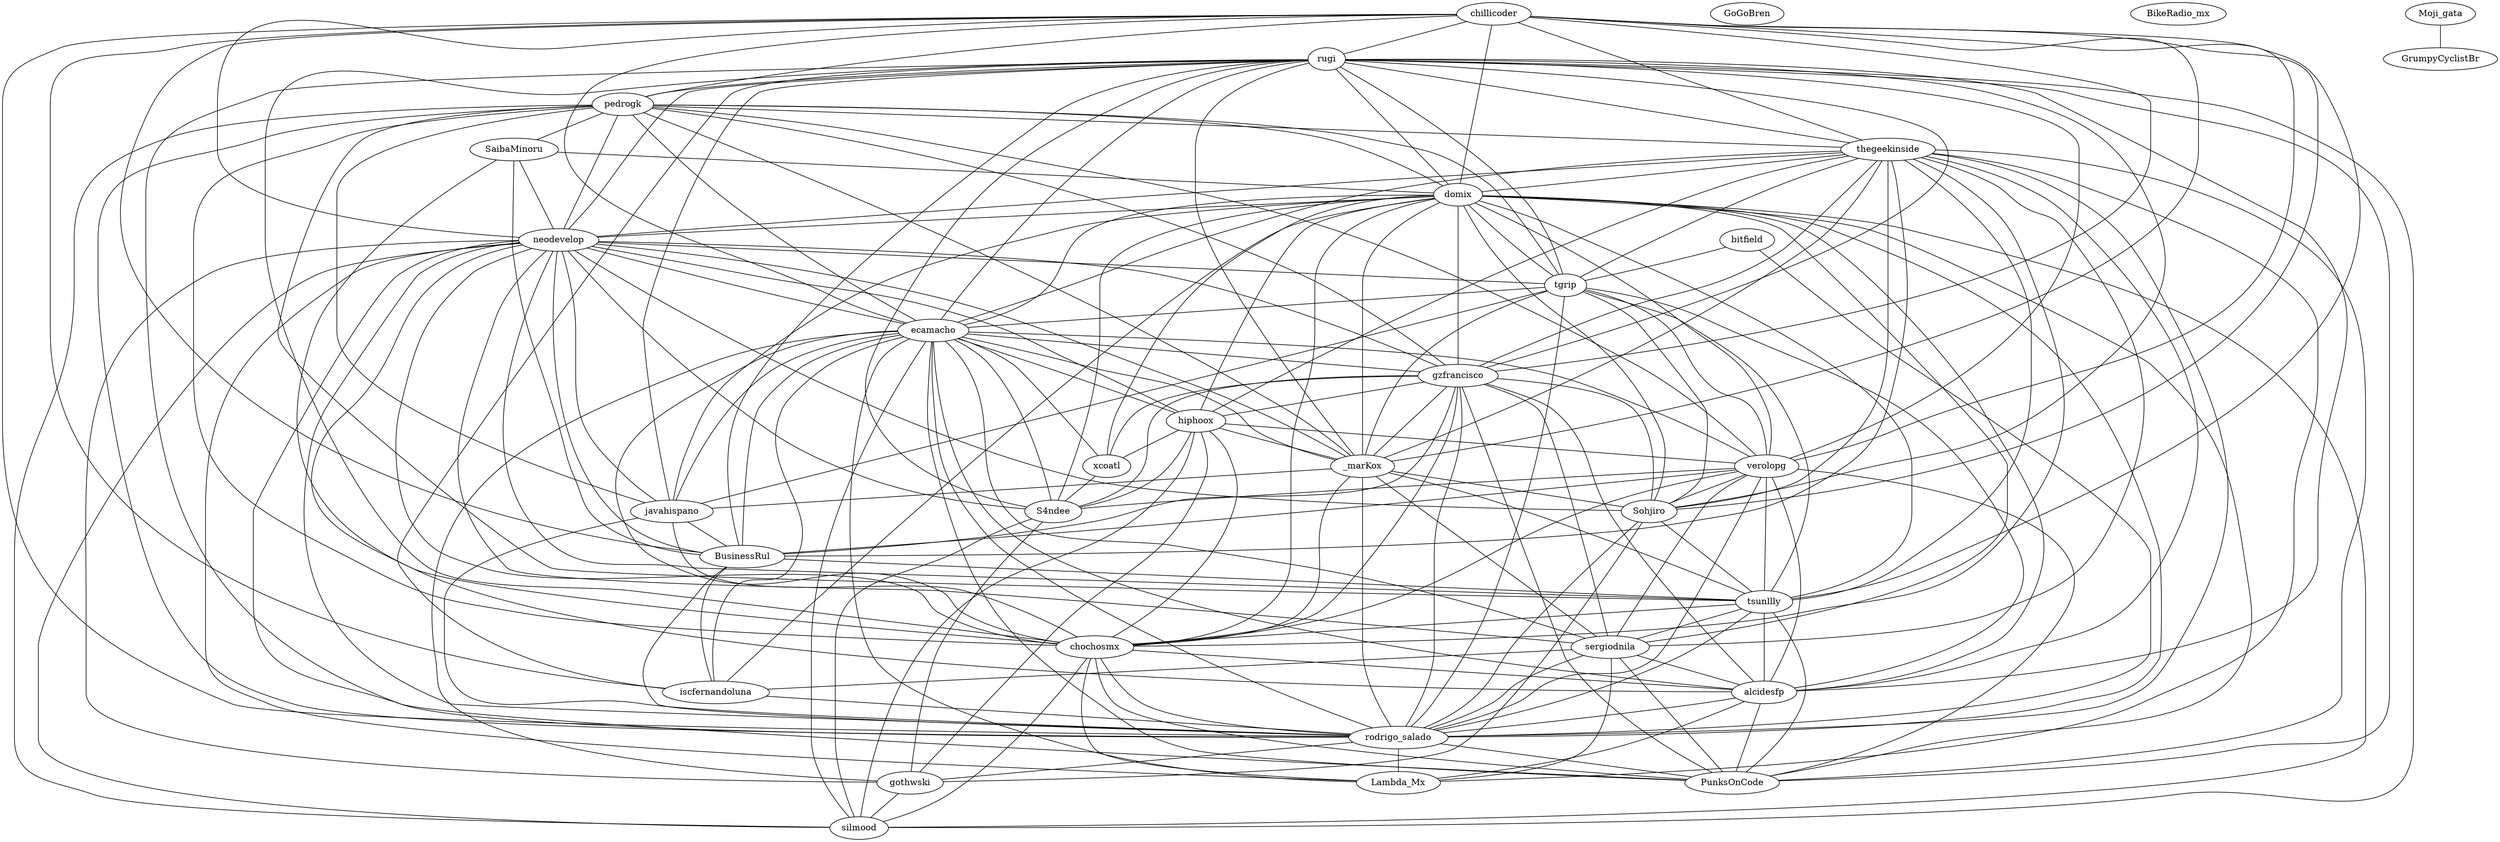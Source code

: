 graph G {
  chillicoder
  rugi
  pedrogk
  SaibaMinoru
  thegeekinside
  bitfield
  domix
  neodevelop
  tgrip
  ecamacho
  gzfrancisco
  hiphoox
  _marKox
  verolopg
  xcoatl
  Sohjiro
  javahispano
  BusinessRul
  tsunllly
  S4ndee
  chochosmx
  sergiodnila
  iscfernandoluna
  alcidesfp
  rodrigo_salado
  GoGoBren
  BikeRadio_mx
  Moji_gata
  gothwski
  GrumpyCyclistBr
  PunksOnCode
  Lambda_Mx
  silmood
  chillicoder -- rugi
  chillicoder -- pedrogk
  chillicoder -- thegeekinside
  chillicoder -- domix
  chillicoder -- neodevelop
  chillicoder -- ecamacho
  chillicoder -- gzfrancisco
  chillicoder -- _marKox
  chillicoder -- verolopg
  chillicoder -- Sohjiro
  chillicoder -- BusinessRul
  chillicoder -- tsunllly
  chillicoder -- iscfernandoluna
  chillicoder -- rodrigo_salado
  rugi -- pedrogk
  rugi -- thegeekinside
  rugi -- domix
  rugi -- neodevelop
  rugi -- tgrip
  rugi -- ecamacho
  rugi -- gzfrancisco
  rugi -- _marKox
  rugi -- verolopg
  rugi -- Sohjiro
  rugi -- javahispano
  rugi -- BusinessRul
  rugi -- S4ndee
  rugi -- chochosmx
  rugi -- iscfernandoluna
  rugi -- alcidesfp
  rugi -- rodrigo_salado
  rugi -- PunksOnCode
  rugi -- silmood
  pedrogk -- SaibaMinoru
  pedrogk -- thegeekinside
  pedrogk -- domix
  pedrogk -- neodevelop
  pedrogk -- tgrip
  pedrogk -- ecamacho
  pedrogk -- gzfrancisco
  pedrogk -- _marKox
  pedrogk -- verolopg
  pedrogk -- javahispano
  pedrogk -- tsunllly
  pedrogk -- chochosmx
  pedrogk -- rodrigo_salado
  pedrogk -- silmood
  SaibaMinoru -- domix
  SaibaMinoru -- neodevelop
  SaibaMinoru -- BusinessRul
  SaibaMinoru -- chochosmx
  thegeekinside -- domix
  thegeekinside -- neodevelop
  thegeekinside -- tgrip
  thegeekinside -- ecamacho
  thegeekinside -- gzfrancisco
  thegeekinside -- hiphoox
  thegeekinside -- _marKox
  thegeekinside -- Sohjiro
  thegeekinside -- BusinessRul
  thegeekinside -- tsunllly
  thegeekinside -- chochosmx
  thegeekinside -- sergiodnila
  thegeekinside -- alcidesfp
  thegeekinside -- rodrigo_salado
  thegeekinside -- PunksOnCode
  thegeekinside -- Lambda_Mx
  bitfield -- tgrip
  bitfield -- rodrigo_salado
  domix -- neodevelop
  domix -- tgrip
  domix -- ecamacho
  domix -- gzfrancisco
  domix -- hiphoox
  domix -- _marKox
  domix -- verolopg
  domix -- xcoatl
  domix -- Sohjiro
  domix -- javahispano
  domix -- tsunllly
  domix -- S4ndee
  domix -- chochosmx
  domix -- sergiodnila
  domix -- iscfernandoluna
  domix -- alcidesfp
  domix -- rodrigo_salado
  domix -- PunksOnCode
  domix -- silmood
  neodevelop -- tgrip
  neodevelop -- ecamacho
  neodevelop -- gzfrancisco
  neodevelop -- hiphoox
  neodevelop -- _marKox
  neodevelop -- Sohjiro
  neodevelop -- javahispano
  neodevelop -- BusinessRul
  neodevelop -- tsunllly
  neodevelop -- S4ndee
  neodevelop -- chochosmx
  neodevelop -- sergiodnila
  neodevelop -- alcidesfp
  neodevelop -- rodrigo_salado
  neodevelop -- gothwski
  neodevelop -- PunksOnCode
  neodevelop -- Lambda_Mx
  neodevelop -- silmood
  tgrip -- ecamacho
  tgrip -- _marKox
  tgrip -- verolopg
  tgrip -- Sohjiro
  tgrip -- javahispano
  tgrip -- tsunllly
  tgrip -- alcidesfp
  tgrip -- rodrigo_salado
  ecamacho -- gzfrancisco
  ecamacho -- hiphoox
  ecamacho -- _marKox
  ecamacho -- verolopg
  ecamacho -- xcoatl
  ecamacho -- javahispano
  ecamacho -- BusinessRul
  ecamacho -- S4ndee
  ecamacho -- chochosmx
  ecamacho -- sergiodnila
  ecamacho -- iscfernandoluna
  ecamacho -- alcidesfp
  ecamacho -- rodrigo_salado
  ecamacho -- gothwski
  ecamacho -- PunksOnCode
  ecamacho -- Lambda_Mx
  ecamacho -- silmood
  gzfrancisco -- hiphoox
  gzfrancisco -- _marKox
  gzfrancisco -- xcoatl
  gzfrancisco -- Sohjiro
  gzfrancisco -- BusinessRul
  gzfrancisco -- S4ndee
  gzfrancisco -- chochosmx
  gzfrancisco -- sergiodnila
  gzfrancisco -- alcidesfp
  gzfrancisco -- rodrigo_salado
  gzfrancisco -- PunksOnCode
  hiphoox -- _marKox
  hiphoox -- verolopg
  hiphoox -- xcoatl
  hiphoox -- S4ndee
  hiphoox -- chochosmx
  hiphoox -- gothwski
  hiphoox -- silmood
  _marKox -- Sohjiro
  _marKox -- javahispano
  _marKox -- tsunllly
  _marKox -- chochosmx
  _marKox -- sergiodnila
  _marKox -- rodrigo_salado
  verolopg -- Sohjiro
  verolopg -- BusinessRul
  verolopg -- tsunllly
  verolopg -- S4ndee
  verolopg -- chochosmx
  verolopg -- sergiodnila
  verolopg -- alcidesfp
  verolopg -- rodrigo_salado
  verolopg -- PunksOnCode
  xcoatl -- S4ndee
  Sohjiro -- tsunllly
  Sohjiro -- rodrigo_salado
  Sohjiro -- gothwski
  javahispano -- BusinessRul
  javahispano -- chochosmx
  javahispano -- rodrigo_salado
  BusinessRul -- tsunllly
  BusinessRul -- iscfernandoluna
  BusinessRul -- rodrigo_salado
  tsunllly -- chochosmx
  tsunllly -- sergiodnila
  tsunllly -- alcidesfp
  tsunllly -- rodrigo_salado
  tsunllly -- PunksOnCode
  S4ndee -- gothwski
  S4ndee -- silmood
  chochosmx -- alcidesfp
  chochosmx -- rodrigo_salado
  chochosmx -- PunksOnCode
  chochosmx -- Lambda_Mx
  chochosmx -- silmood
  sergiodnila -- iscfernandoluna
  sergiodnila -- alcidesfp
  sergiodnila -- rodrigo_salado
  sergiodnila -- PunksOnCode
  sergiodnila -- Lambda_Mx
  iscfernandoluna -- rodrigo_salado
  alcidesfp -- rodrigo_salado
  alcidesfp -- PunksOnCode
  alcidesfp -- Lambda_Mx
  rodrigo_salado -- gothwski
  rodrigo_salado -- PunksOnCode
  rodrigo_salado -- Lambda_Mx
  Moji_gata -- GrumpyCyclistBr
  gothwski -- silmood
}